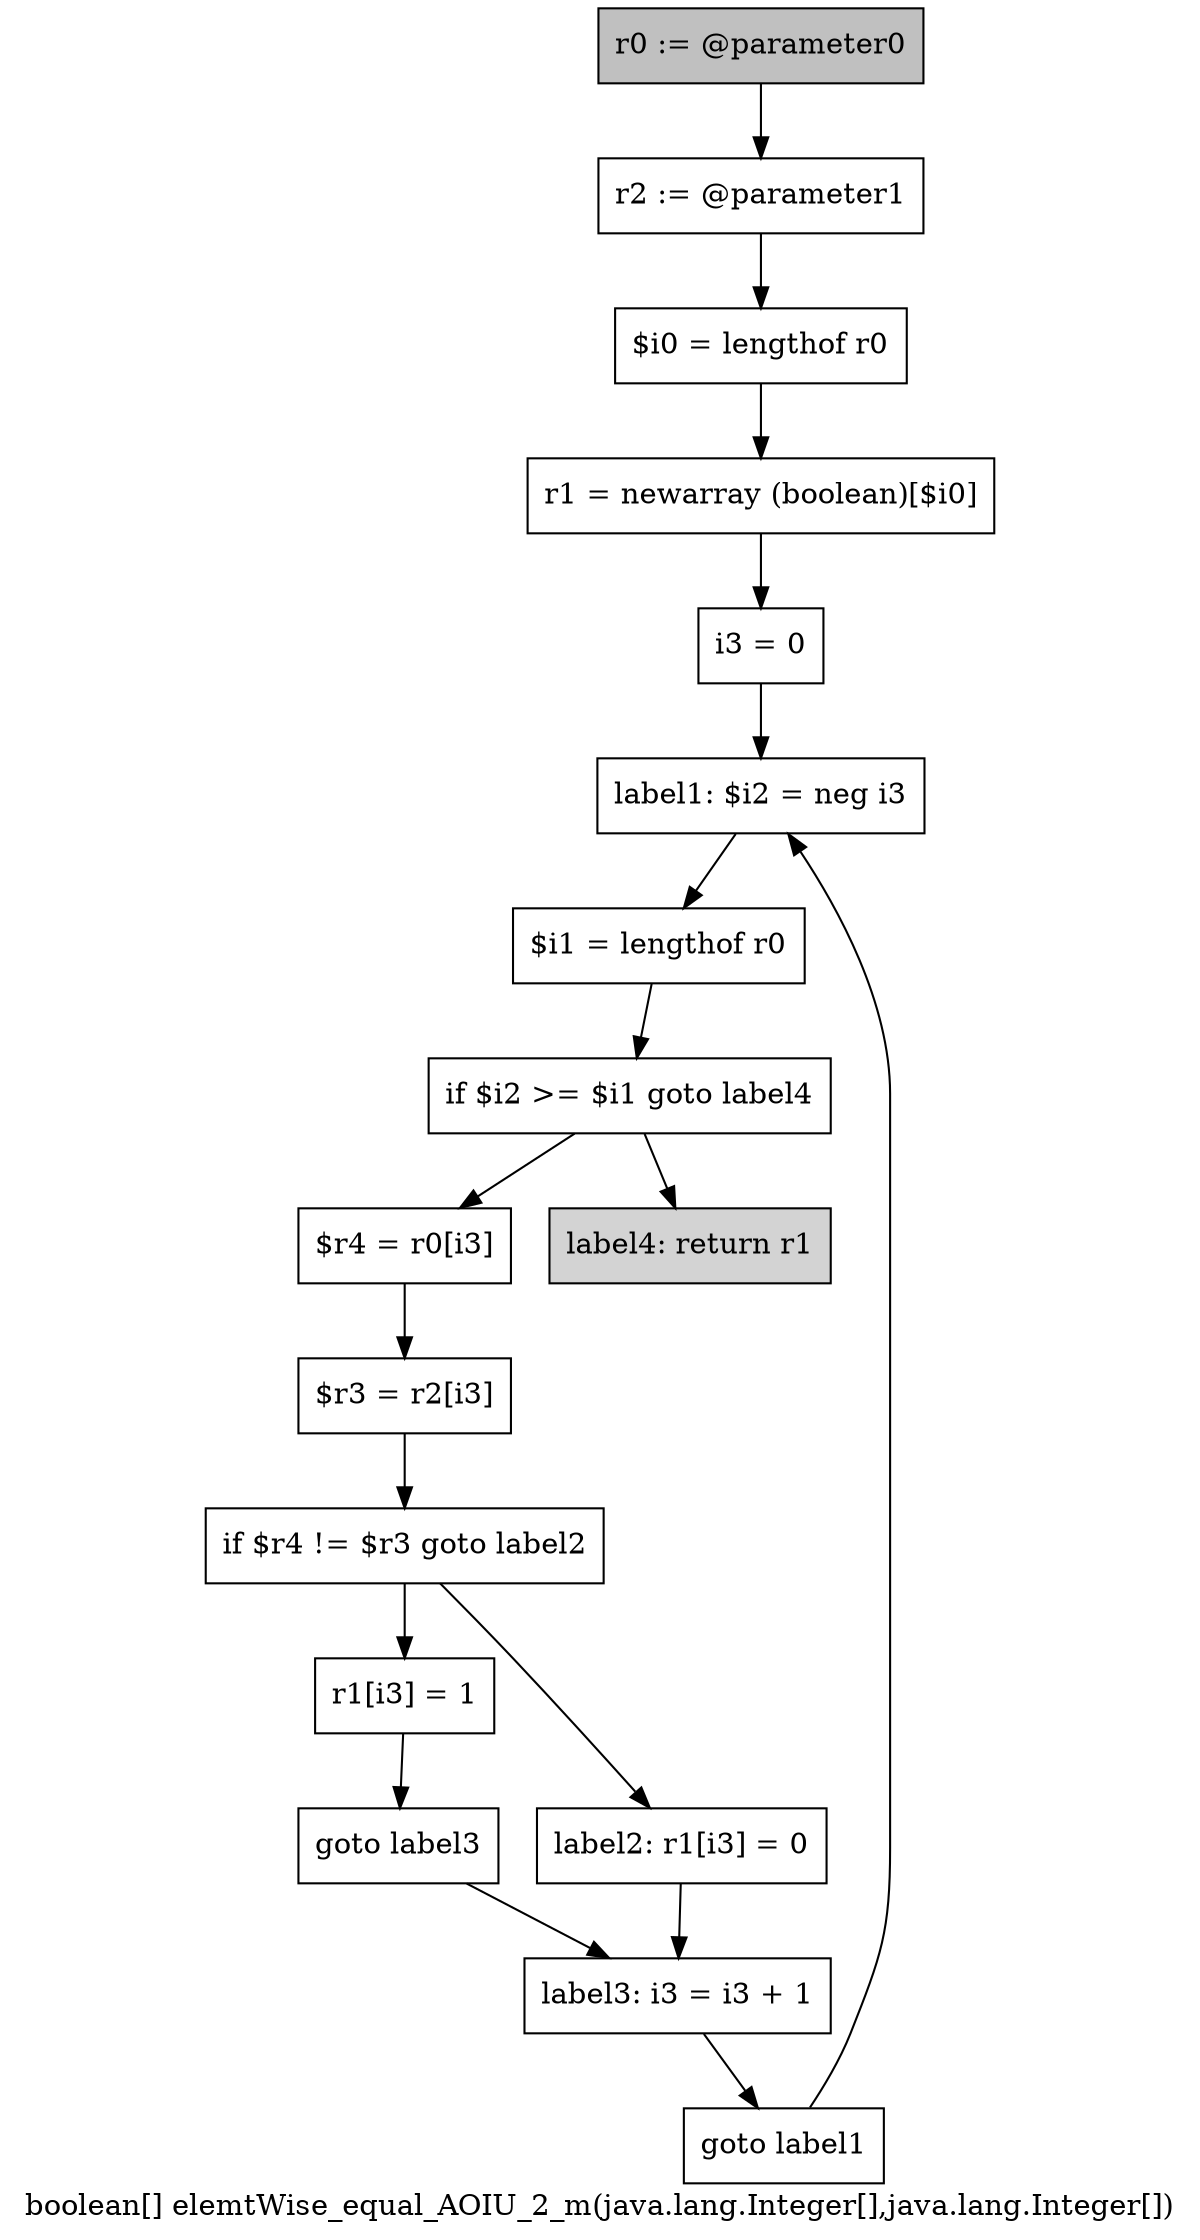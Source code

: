 digraph "boolean[] elemtWise_equal_AOIU_2_m(java.lang.Integer[],java.lang.Integer[])" {
    label="boolean[] elemtWise_equal_AOIU_2_m(java.lang.Integer[],java.lang.Integer[])";
    node [shape=box];
    "0" [style=filled,fillcolor=gray,label="r0 := @parameter0",];
    "1" [label="r2 := @parameter1",];
    "0"->"1";
    "2" [label="$i0 = lengthof r0",];
    "1"->"2";
    "3" [label="r1 = newarray (boolean)[$i0]",];
    "2"->"3";
    "4" [label="i3 = 0",];
    "3"->"4";
    "5" [label="label1: $i2 = neg i3",];
    "4"->"5";
    "6" [label="$i1 = lengthof r0",];
    "5"->"6";
    "7" [label="if $i2 >= $i1 goto label4",];
    "6"->"7";
    "8" [label="$r4 = r0[i3]",];
    "7"->"8";
    "16" [style=filled,fillcolor=lightgray,label="label4: return r1",];
    "7"->"16";
    "9" [label="$r3 = r2[i3]",];
    "8"->"9";
    "10" [label="if $r4 != $r3 goto label2",];
    "9"->"10";
    "11" [label="r1[i3] = 1",];
    "10"->"11";
    "13" [label="label2: r1[i3] = 0",];
    "10"->"13";
    "12" [label="goto label3",];
    "11"->"12";
    "14" [label="label3: i3 = i3 + 1",];
    "12"->"14";
    "13"->"14";
    "15" [label="goto label1",];
    "14"->"15";
    "15"->"5";
}
